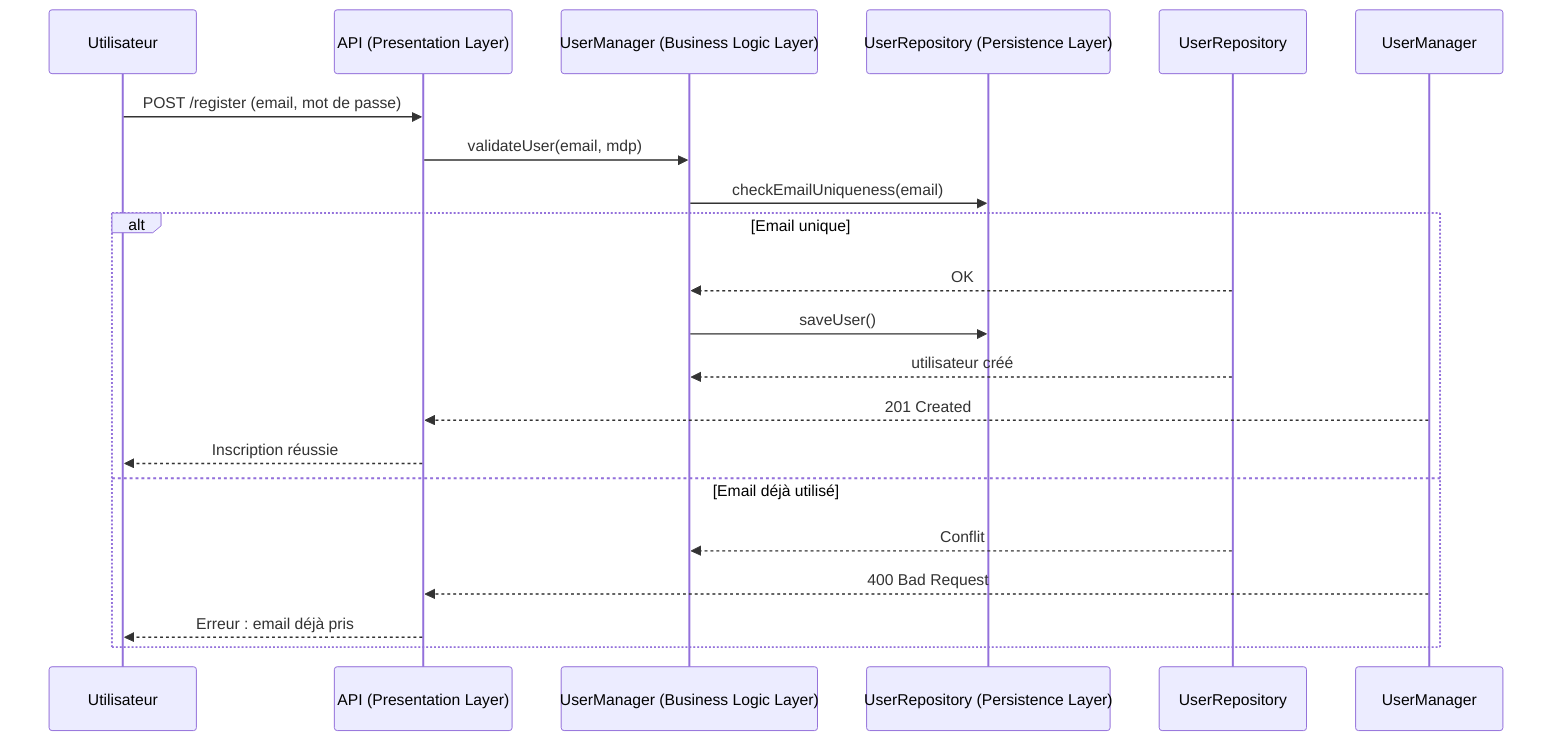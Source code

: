 sequenceDiagram
    participant Utilisateur
    participant API (Presentation Layer)
    participant UserManager (Business Logic Layer)
    participant UserRepository (Persistence Layer)
    Utilisateur->>API (Presentation Layer): POST /register (email, mot de passe)
    API (Presentation Layer)->>UserManager (Business Logic Layer): validateUser(email, mdp)
    UserManager (Business Logic Layer)->>UserRepository (Persistence Layer): checkEmailUniqueness(email)
    alt Email unique
        UserRepository-->>UserManager (Business Logic Layer): OK
        UserManager (Business Logic Layer)->>UserRepository (Persistence Layer): saveUser()
        UserRepository-->>UserManager (Business Logic Layer): utilisateur créé
        UserManager-->>API (Presentation Layer): 201 Created
        API (Presentation Layer)-->>Utilisateur: Inscription réussie
    else Email déjà utilisé
        UserRepository-->>UserManager (Business Logic Layer): Conflit
        UserManager-->>API (Presentation Layer): 400 Bad Request
        API (Presentation Layer)-->>Utilisateur: Erreur : email déjà pris
    end